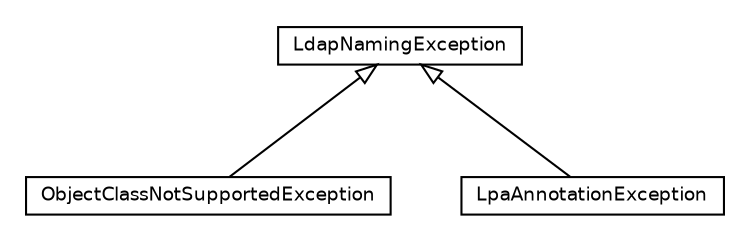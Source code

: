 #!/usr/local/bin/dot
#
# Class diagram 
# Generated by UmlGraph version 4.6 (http://www.spinellis.gr/sw/umlgraph)
#

digraph G {
	edge [fontname="Helvetica",fontsize=10,labelfontname="Helvetica",labelfontsize=10];
	node [fontname="Helvetica",fontsize=10,shape=plaintext];
	// ca.tnt.ldaputils.exception.ObjectClassNotSupportedException
	c61 [label=<<table border="0" cellborder="1" cellspacing="0" cellpadding="2" port="p" href="./ObjectClassNotSupportedException.html">
		<tr><td><table border="0" cellspacing="0" cellpadding="1">
			<tr><td> ObjectClassNotSupportedException </td></tr>
		</table></td></tr>
		</table>>, fontname="Helvetica", fontcolor="black", fontsize=9.0];
	// ca.tnt.ldaputils.exception.LpaAnnotationException
	c62 [label=<<table border="0" cellborder="1" cellspacing="0" cellpadding="2" port="p" href="./LpaAnnotationException.html">
		<tr><td><table border="0" cellspacing="0" cellpadding="1">
			<tr><td> LpaAnnotationException </td></tr>
		</table></td></tr>
		</table>>, fontname="Helvetica", fontcolor="black", fontsize=9.0];
	// ca.tnt.ldaputils.exception.LdapNamingException
	c63 [label=<<table border="0" cellborder="1" cellspacing="0" cellpadding="2" port="p" href="./LdapNamingException.html">
		<tr><td><table border="0" cellspacing="0" cellpadding="1">
			<tr><td> LdapNamingException </td></tr>
		</table></td></tr>
		</table>>, fontname="Helvetica", fontcolor="black", fontsize=9.0];
	//ca.tnt.ldaputils.exception.ObjectClassNotSupportedException extends ca.tnt.ldaputils.exception.LdapNamingException
	c63:p -> c61:p [dir=back,arrowtail=empty];
	//ca.tnt.ldaputils.exception.LpaAnnotationException extends ca.tnt.ldaputils.exception.LdapNamingException
	c63:p -> c62:p [dir=back,arrowtail=empty];
}

